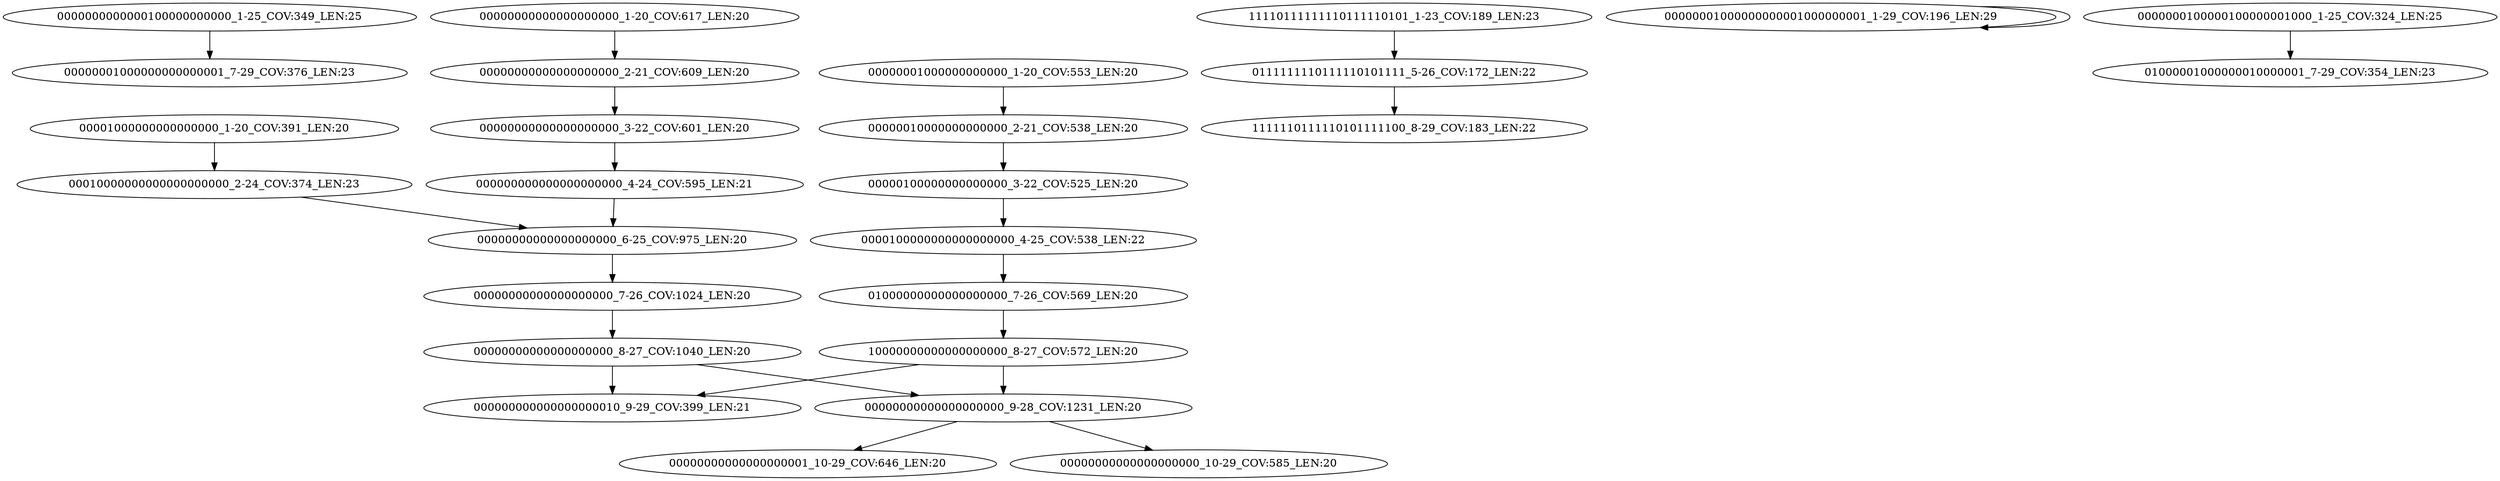 digraph G {
    "0000000000000100000000000_1-25_COV:349_LEN:25" -> "00000001000000000000001_7-29_COV:376_LEN:23";
    "000000000000000000000_4-24_COV:595_LEN:21" -> "00000000000000000000_6-25_COV:975_LEN:20";
    "00000000000000000000_7-26_COV:1024_LEN:20" -> "00000000000000000000_8-27_COV:1040_LEN:20";
    "00000000000000000000_2-21_COV:609_LEN:20" -> "00000000000000000000_3-22_COV:601_LEN:20";
    "0111111110111110101111_5-26_COV:172_LEN:22" -> "1111110111110101111100_8-29_COV:183_LEN:22";
    "00000000000000000000_3-22_COV:601_LEN:20" -> "000000000000000000000_4-24_COV:595_LEN:21";
    "10000000000000000000_8-27_COV:572_LEN:20" -> "000000000000000000010_9-29_COV:399_LEN:21";
    "10000000000000000000_8-27_COV:572_LEN:20" -> "00000000000000000000_9-28_COV:1231_LEN:20";
    "00000000000000000000_8-27_COV:1040_LEN:20" -> "000000000000000000010_9-29_COV:399_LEN:21";
    "00000000000000000000_8-27_COV:1040_LEN:20" -> "00000000000000000000_9-28_COV:1231_LEN:20";
    "01000000000000000000_7-26_COV:569_LEN:20" -> "10000000000000000000_8-27_COV:572_LEN:20";
    "00000100000000000000_3-22_COV:525_LEN:20" -> "0000100000000000000000_4-25_COV:538_LEN:22";
    "00000001000000000000_1-20_COV:553_LEN:20" -> "00000010000000000000_2-21_COV:538_LEN:20";
    "00000000000000000000_6-25_COV:975_LEN:20" -> "00000000000000000000_7-26_COV:1024_LEN:20";
    "00000010000000000000_2-21_COV:538_LEN:20" -> "00000100000000000000_3-22_COV:525_LEN:20";
    "00000000000000000000_9-28_COV:1231_LEN:20" -> "00000000000000000001_10-29_COV:646_LEN:20";
    "00000000000000000000_9-28_COV:1231_LEN:20" -> "00000000000000000000_10-29_COV:585_LEN:20";
    "00000001000000000001000000001_1-29_COV:196_LEN:29" -> "00000001000000000001000000001_1-29_COV:196_LEN:29";
    "00010000000000000000000_2-24_COV:374_LEN:23" -> "00000000000000000000_6-25_COV:975_LEN:20";
    "0000100000000000000000_4-25_COV:538_LEN:22" -> "01000000000000000000_7-26_COV:569_LEN:20";
    "11110111111110111110101_1-23_COV:189_LEN:23" -> "0111111110111110101111_5-26_COV:172_LEN:22";
    "0000000100000100000001000_1-25_COV:324_LEN:25" -> "01000001000000010000001_7-29_COV:354_LEN:23";
    "00000000000000000000_1-20_COV:617_LEN:20" -> "00000000000000000000_2-21_COV:609_LEN:20";
    "00001000000000000000_1-20_COV:391_LEN:20" -> "00010000000000000000000_2-24_COV:374_LEN:23";
}

